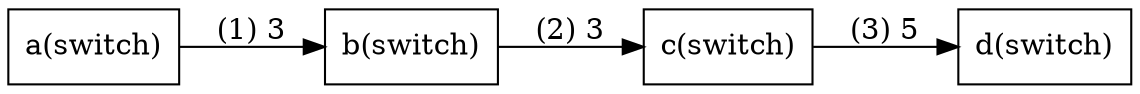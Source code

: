 digraph G{
rankdir=LR;
node [shape=record];

a [label="a(switch)"];
b [label="b(switch)"];
a->b[label="(1) 3"];
b [label="b(switch)"];
c [label="c(switch)"];
b->c[label="(2) 3"];
c [label="c(switch)"];
d [label="d(switch)"];
c->d[label="(3) 5"];

}